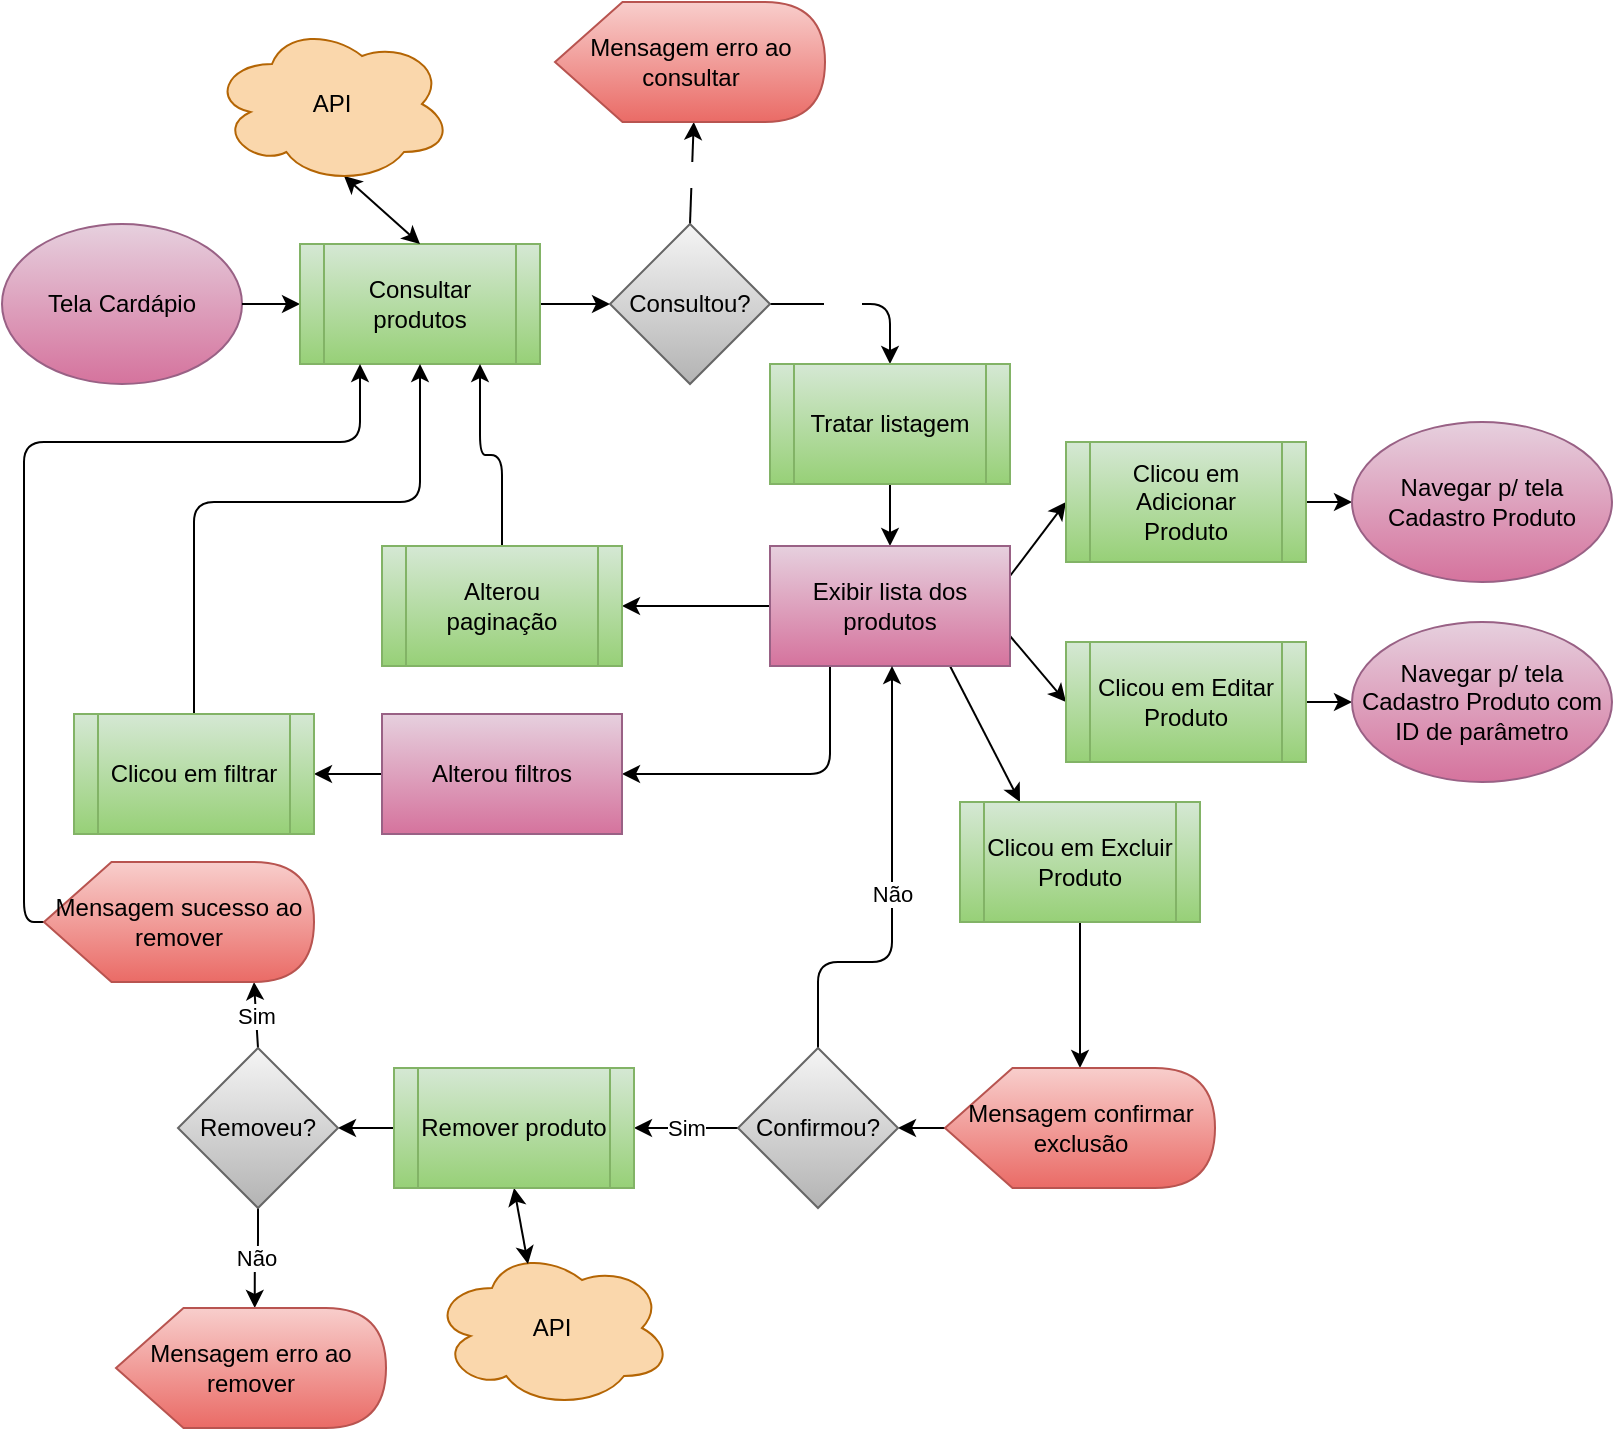 <mxfile>
    <diagram id="hafGD2FYq9tdRyy5QDzc" name="Página-1">
        <mxGraphModel dx="797" dy="635" grid="1" gridSize="10" guides="1" tooltips="1" connect="1" arrows="1" fold="1" page="1" pageScale="1" pageWidth="827" pageHeight="1169" math="0" shadow="0">
            <root>
                <mxCell id="0"/>
                <mxCell id="1" parent="0"/>
                <mxCell id="13" value="Tela Cardápio" style="ellipse;whiteSpace=wrap;html=1;fillColor=#e6d0de;strokeColor=#996185;fontStyle=0;gradientColor=#d5739d;fontColor=#000000;" parent="1" vertex="1">
                    <mxGeometry x="15" y="111" width="120" height="80" as="geometry"/>
                </mxCell>
                <mxCell id="27" style="edgeStyle=none;html=1;exitX=1;exitY=0.5;exitDx=0;exitDy=0;entryX=0;entryY=0.5;entryDx=0;entryDy=0;fontColor=#000000;" parent="1" source="13" target="26" edge="1">
                    <mxGeometry relative="1" as="geometry">
                        <mxPoint x="225" y="151" as="sourcePoint"/>
                    </mxGeometry>
                </mxCell>
                <mxCell id="31" style="edgeStyle=none;html=1;entryX=0;entryY=0.5;entryDx=0;entryDy=0;fontColor=#000000;" parent="1" source="26" target="30" edge="1">
                    <mxGeometry relative="1" as="geometry"/>
                </mxCell>
                <mxCell id="26" value="Consultar produtos" style="shape=process;whiteSpace=wrap;html=1;backgroundOutline=1;fillColor=#d5e8d4;gradientColor=#97d077;strokeColor=#82b366;fontColor=#000000;" parent="1" vertex="1">
                    <mxGeometry x="164" y="121" width="120" height="60" as="geometry"/>
                </mxCell>
                <mxCell id="32" value="Sim" style="edgeStyle=orthogonalEdgeStyle;html=1;exitX=1;exitY=0.5;exitDx=0;exitDy=0;fontColor=#FFFFFF;entryX=0.5;entryY=0;entryDx=0;entryDy=0;" parent="1" source="30" target="36" edge="1">
                    <mxGeometry x="-0.2" relative="1" as="geometry">
                        <mxPoint x="439" y="151" as="targetPoint"/>
                        <mxPoint as="offset"/>
                    </mxGeometry>
                </mxCell>
                <mxCell id="33" value="Não" style="edgeStyle=none;html=1;fontColor=#FFFFFF;exitX=0.5;exitY=0;exitDx=0;exitDy=0;entryX=0;entryY=0;entryDx=69.375;entryDy=60;entryPerimeter=0;" parent="1" source="30" target="34" edge="1">
                    <mxGeometry relative="1" as="geometry">
                        <mxPoint x="499" y="111" as="targetPoint"/>
                        <mxPoint x="359" y="101" as="sourcePoint"/>
                        <mxPoint as="offset"/>
                    </mxGeometry>
                </mxCell>
                <mxCell id="30" value="Consultou?" style="rhombus;whiteSpace=wrap;html=1;fillColor=#f5f5f5;gradientColor=#b3b3b3;strokeColor=#666666;fontColor=#000000;" parent="1" vertex="1">
                    <mxGeometry x="319" y="111" width="80" height="80" as="geometry"/>
                </mxCell>
                <mxCell id="34" value="Mensagem erro ao consultar" style="shape=display;whiteSpace=wrap;html=1;fillColor=#f8cecc;gradientColor=#ea6b66;strokeColor=#b85450;fontColor=#000000;" parent="1" vertex="1">
                    <mxGeometry x="291.5" width="135" height="60" as="geometry"/>
                </mxCell>
                <mxCell id="48" style="edgeStyle=none;html=1;exitX=0.5;exitY=1;exitDx=0;exitDy=0;entryX=0.5;entryY=0;entryDx=0;entryDy=0;" parent="1" source="36" target="49" edge="1">
                    <mxGeometry relative="1" as="geometry">
                        <mxPoint x="459" y="280" as="targetPoint"/>
                    </mxGeometry>
                </mxCell>
                <mxCell id="36" value="Tratar listagem" style="shape=process;whiteSpace=wrap;html=1;backgroundOutline=1;fillColor=#d5e8d4;gradientColor=#97d077;strokeColor=#82b366;fontColor=#000000;" parent="1" vertex="1">
                    <mxGeometry x="399" y="181" width="120" height="60" as="geometry"/>
                </mxCell>
                <mxCell id="52" style="edgeStyle=orthogonalEdgeStyle;html=1;exitX=0.25;exitY=1;exitDx=0;exitDy=0;entryX=1;entryY=0.5;entryDx=0;entryDy=0;" parent="1" source="49" target="50" edge="1">
                    <mxGeometry relative="1" as="geometry"/>
                </mxCell>
                <mxCell id="61" style="edgeStyle=orthogonalEdgeStyle;html=1;exitX=0;exitY=0.5;exitDx=0;exitDy=0;entryX=1;entryY=0.5;entryDx=0;entryDy=0;startArrow=none;startFill=0;" parent="1" source="49" target="59" edge="1">
                    <mxGeometry relative="1" as="geometry">
                        <Array as="points">
                            <mxPoint x="380" y="302"/>
                            <mxPoint x="380" y="302"/>
                        </Array>
                    </mxGeometry>
                </mxCell>
                <mxCell id="74" style="edgeStyle=none;html=1;exitX=0.75;exitY=1;exitDx=0;exitDy=0;entryX=0.25;entryY=0;entryDx=0;entryDy=0;" parent="1" source="49" target="75" edge="1">
                    <mxGeometry relative="1" as="geometry">
                        <mxPoint x="459" y="400" as="targetPoint"/>
                    </mxGeometry>
                </mxCell>
                <mxCell id="77" style="edgeStyle=none;html=1;exitX=1;exitY=0.25;exitDx=0;exitDy=0;entryX=0;entryY=0.5;entryDx=0;entryDy=0;" parent="1" source="49" target="76" edge="1">
                    <mxGeometry relative="1" as="geometry"/>
                </mxCell>
                <mxCell id="79" style="edgeStyle=none;html=1;exitX=1;exitY=0.75;exitDx=0;exitDy=0;entryX=0;entryY=0.5;entryDx=0;entryDy=0;" parent="1" source="49" target="78" edge="1">
                    <mxGeometry relative="1" as="geometry"/>
                </mxCell>
                <mxCell id="49" value="Exibir lista dos produtos" style="whiteSpace=wrap;html=1;fillColor=#e6d0de;strokeColor=#996185;fontColor=#000000;fontStyle=0;gradientColor=#d5739d;" parent="1" vertex="1">
                    <mxGeometry x="399" y="272" width="120" height="60" as="geometry"/>
                </mxCell>
                <mxCell id="56" style="edgeStyle=none;html=1;exitX=0;exitY=0.5;exitDx=0;exitDy=0;entryX=1;entryY=0.5;entryDx=0;entryDy=0;startArrow=none;startFill=0;" parent="1" edge="1">
                    <mxGeometry relative="1" as="geometry">
                        <mxPoint x="300" y="386" as="sourcePoint"/>
                        <mxPoint x="266" y="386" as="targetPoint"/>
                    </mxGeometry>
                </mxCell>
                <mxCell id="91" value="" style="edgeStyle=none;html=1;" parent="1" source="50" target="53" edge="1">
                    <mxGeometry relative="1" as="geometry"/>
                </mxCell>
                <mxCell id="50" value="Alterou filtros" style="whiteSpace=wrap;html=1;fillColor=#e6d0de;strokeColor=#996185;fontColor=#000000;fontStyle=0;gradientColor=#d5739d;" parent="1" vertex="1">
                    <mxGeometry x="205" y="356" width="120" height="60" as="geometry"/>
                </mxCell>
                <mxCell id="57" style="edgeStyle=orthogonalEdgeStyle;html=1;exitX=0.5;exitY=0;exitDx=0;exitDy=0;entryX=0.5;entryY=1;entryDx=0;entryDy=0;startArrow=none;startFill=0;" parent="1" source="53" target="26" edge="1">
                    <mxGeometry relative="1" as="geometry">
                        <Array as="points">
                            <mxPoint x="111" y="250"/>
                            <mxPoint x="224" y="250"/>
                        </Array>
                    </mxGeometry>
                </mxCell>
                <mxCell id="53" value="Clicou em filtrar" style="shape=process;whiteSpace=wrap;html=1;backgroundOutline=1;fillColor=#d5e8d4;gradientColor=#97d077;strokeColor=#82b366;fontColor=#000000;" parent="1" vertex="1">
                    <mxGeometry x="51" y="356" width="120" height="60" as="geometry"/>
                </mxCell>
                <mxCell id="55" style="edgeStyle=none;html=1;exitX=0.55;exitY=0.95;exitDx=0;exitDy=0;exitPerimeter=0;entryX=0.5;entryY=0;entryDx=0;entryDy=0;startArrow=classic;startFill=1;" parent="1" source="54" target="26" edge="1">
                    <mxGeometry relative="1" as="geometry"/>
                </mxCell>
                <mxCell id="54" value="API" style="ellipse;shape=cloud;whiteSpace=wrap;html=1;fillColor=#fad7ac;strokeColor=#b46504;fontColor=#000000;" parent="1" vertex="1">
                    <mxGeometry x="120" y="11" width="120" height="80" as="geometry"/>
                </mxCell>
                <mxCell id="62" style="edgeStyle=orthogonalEdgeStyle;html=1;exitX=0.5;exitY=0;exitDx=0;exitDy=0;entryX=0.75;entryY=1;entryDx=0;entryDy=0;startArrow=none;startFill=0;" parent="1" source="59" target="26" edge="1">
                    <mxGeometry relative="1" as="geometry"/>
                </mxCell>
                <mxCell id="59" value="Alterou paginação" style="shape=process;whiteSpace=wrap;html=1;backgroundOutline=1;fillColor=#d5e8d4;gradientColor=#97d077;strokeColor=#82b366;fontColor=#000000;" parent="1" vertex="1">
                    <mxGeometry x="205" y="272" width="120" height="60" as="geometry"/>
                </mxCell>
                <mxCell id="85" style="edgeStyle=none;html=1;exitX=0.5;exitY=1;exitDx=0;exitDy=0;" parent="1" source="75" target="84" edge="1">
                    <mxGeometry relative="1" as="geometry">
                        <mxPoint x="554" y="503" as="sourcePoint"/>
                    </mxGeometry>
                </mxCell>
                <mxCell id="75" value="Clicou em Excluir Produto" style="shape=process;whiteSpace=wrap;html=1;backgroundOutline=1;fillColor=#d5e8d4;gradientColor=#97d077;strokeColor=#82b366;fontColor=#000000;" parent="1" vertex="1">
                    <mxGeometry x="494" y="400" width="120" height="60" as="geometry"/>
                </mxCell>
                <mxCell id="82" style="edgeStyle=none;html=1;exitX=1;exitY=0.5;exitDx=0;exitDy=0;entryX=0;entryY=0.5;entryDx=0;entryDy=0;" parent="1" source="76" target="80" edge="1">
                    <mxGeometry relative="1" as="geometry"/>
                </mxCell>
                <mxCell id="76" value="Clicou em Adicionar Produto" style="shape=process;whiteSpace=wrap;html=1;backgroundOutline=1;fillColor=#d5e8d4;gradientColor=#97d077;strokeColor=#82b366;fontColor=#000000;" parent="1" vertex="1">
                    <mxGeometry x="547" y="220" width="120" height="60" as="geometry"/>
                </mxCell>
                <mxCell id="83" style="edgeStyle=none;html=1;exitX=1;exitY=0.5;exitDx=0;exitDy=0;entryX=0;entryY=0.5;entryDx=0;entryDy=0;" parent="1" source="78" target="81" edge="1">
                    <mxGeometry relative="1" as="geometry"/>
                </mxCell>
                <mxCell id="78" value="Clicou em Editar Produto" style="shape=process;whiteSpace=wrap;html=1;backgroundOutline=1;fillColor=#d5e8d4;gradientColor=#97d077;strokeColor=#82b366;fontColor=#000000;" parent="1" vertex="1">
                    <mxGeometry x="547" y="320" width="120" height="60" as="geometry"/>
                </mxCell>
                <mxCell id="80" value="Navegar p/ tela&lt;br&gt;Cadastro Produto" style="ellipse;whiteSpace=wrap;html=1;fillColor=#e6d0de;strokeColor=#996185;gradientColor=#d5739d;fontColor=#000000;" parent="1" vertex="1">
                    <mxGeometry x="690" y="210" width="130" height="80" as="geometry"/>
                </mxCell>
                <mxCell id="81" value="Navegar p/ tela&lt;br&gt;Cadastro Produto com ID de parâmetro" style="ellipse;whiteSpace=wrap;html=1;fillColor=#e6d0de;strokeColor=#996185;gradientColor=#d5739d;fontColor=#000000;" parent="1" vertex="1">
                    <mxGeometry x="690" y="310" width="130" height="80" as="geometry"/>
                </mxCell>
                <mxCell id="87" style="edgeStyle=none;html=1;exitX=0;exitY=0.5;exitDx=0;exitDy=0;exitPerimeter=0;entryX=1;entryY=0.5;entryDx=0;entryDy=0;" parent="1" source="84" target="86" edge="1">
                    <mxGeometry relative="1" as="geometry"/>
                </mxCell>
                <mxCell id="84" value="Mensagem confirmar exclusão" style="shape=display;whiteSpace=wrap;html=1;fillColor=#f8cecc;gradientColor=#ea6b66;strokeColor=#b85450;fontColor=#000000;" parent="1" vertex="1">
                    <mxGeometry x="486.5" y="533" width="135" height="60" as="geometry"/>
                </mxCell>
                <mxCell id="88" value="Sim" style="edgeStyle=none;html=1;exitX=0;exitY=0.5;exitDx=0;exitDy=0;entryX=1;entryY=0.5;entryDx=0;entryDy=0;" parent="1" source="86" target="92" edge="1">
                    <mxGeometry x="0.015" relative="1" as="geometry">
                        <mxPoint x="310" y="563" as="targetPoint"/>
                        <mxPoint as="offset"/>
                    </mxGeometry>
                </mxCell>
                <mxCell id="89" value="Não" style="edgeStyle=orthogonalEdgeStyle;html=1;exitX=0.5;exitY=0;exitDx=0;exitDy=0;entryX=0.5;entryY=1;entryDx=0;entryDy=0;" parent="1" source="86" edge="1">
                    <mxGeometry relative="1" as="geometry">
                        <mxPoint x="460" y="332" as="targetPoint"/>
                        <mxPoint x="424" y="480" as="sourcePoint"/>
                        <Array as="points">
                            <mxPoint x="423" y="480"/>
                            <mxPoint x="460" y="480"/>
                        </Array>
                    </mxGeometry>
                </mxCell>
                <mxCell id="86" value="Confirmou?" style="rhombus;whiteSpace=wrap;html=1;fillColor=#f5f5f5;gradientColor=#b3b3b3;strokeColor=#666666;fontColor=#000000;" parent="1" vertex="1">
                    <mxGeometry x="383" y="523" width="80" height="80" as="geometry"/>
                </mxCell>
                <mxCell id="90" value="API" style="ellipse;shape=cloud;whiteSpace=wrap;html=1;fillColor=#fad7ac;strokeColor=#b46504;fontColor=#000000;" parent="1" vertex="1">
                    <mxGeometry x="230" y="623" width="120" height="80" as="geometry"/>
                </mxCell>
                <mxCell id="93" style="edgeStyle=none;html=1;exitX=0.5;exitY=1;exitDx=0;exitDy=0;entryX=0.4;entryY=0.1;entryDx=0;entryDy=0;entryPerimeter=0;startArrow=classic;startFill=1;" parent="1" source="92" target="90" edge="1">
                    <mxGeometry relative="1" as="geometry"/>
                </mxCell>
                <mxCell id="94" style="edgeStyle=none;html=1;startArrow=none;startFill=0;entryX=1;entryY=0.5;entryDx=0;entryDy=0;exitX=0;exitY=0.5;exitDx=0;exitDy=0;" parent="1" source="92" target="95" edge="1">
                    <mxGeometry relative="1" as="geometry">
                        <mxPoint x="149" y="563" as="targetPoint"/>
                        <mxPoint x="190" y="623" as="sourcePoint"/>
                    </mxGeometry>
                </mxCell>
                <mxCell id="92" value="Remover produto" style="shape=process;whiteSpace=wrap;html=1;backgroundOutline=1;fillColor=#d5e8d4;gradientColor=#97d077;strokeColor=#82b366;fontColor=#000000;" parent="1" vertex="1">
                    <mxGeometry x="211" y="533" width="120" height="60" as="geometry"/>
                </mxCell>
                <mxCell id="96" value="Não" style="edgeStyle=orthogonalEdgeStyle;html=1;exitX=0.5;exitY=1;exitDx=0;exitDy=0;startArrow=none;startFill=0;entryX=0;entryY=0;entryDx=69.375;entryDy=0;entryPerimeter=0;" parent="1" source="95" target="98" edge="1">
                    <mxGeometry relative="1" as="geometry">
                        <mxPoint x="143" y="653" as="targetPoint"/>
                    </mxGeometry>
                </mxCell>
                <mxCell id="101" value="Sim" style="edgeStyle=none;html=1;exitX=0.5;exitY=0;exitDx=0;exitDy=0;entryX=0;entryY=0;entryDx=105;entryDy=60;entryPerimeter=0;" edge="1" parent="1" source="95" target="99">
                    <mxGeometry relative="1" as="geometry"/>
                </mxCell>
                <mxCell id="95" value="Removeu?" style="rhombus;whiteSpace=wrap;html=1;fillColor=#f5f5f5;gradientColor=#b3b3b3;strokeColor=#666666;fontColor=#000000;" parent="1" vertex="1">
                    <mxGeometry x="103" y="523" width="80" height="80" as="geometry"/>
                </mxCell>
                <mxCell id="98" value="Mensagem erro ao remover" style="shape=display;whiteSpace=wrap;html=1;fillColor=#f8cecc;gradientColor=#ea6b66;strokeColor=#b85450;fontColor=#000000;" parent="1" vertex="1">
                    <mxGeometry x="72" y="653" width="135" height="60" as="geometry"/>
                </mxCell>
                <mxCell id="102" style="edgeStyle=orthogonalEdgeStyle;html=1;exitX=0;exitY=0.5;exitDx=0;exitDy=0;exitPerimeter=0;entryX=0.25;entryY=1;entryDx=0;entryDy=0;" edge="1" parent="1" source="99" target="26">
                    <mxGeometry relative="1" as="geometry">
                        <Array as="points">
                            <mxPoint x="26" y="460"/>
                            <mxPoint x="26" y="220"/>
                            <mxPoint x="194" y="220"/>
                        </Array>
                    </mxGeometry>
                </mxCell>
                <mxCell id="99" value="Mensagem sucesso ao remover" style="shape=display;whiteSpace=wrap;html=1;fillColor=#f8cecc;gradientColor=#ea6b66;strokeColor=#b85450;fontColor=#000000;" vertex="1" parent="1">
                    <mxGeometry x="36" y="430" width="135" height="60" as="geometry"/>
                </mxCell>
            </root>
        </mxGraphModel>
    </diagram>
</mxfile>